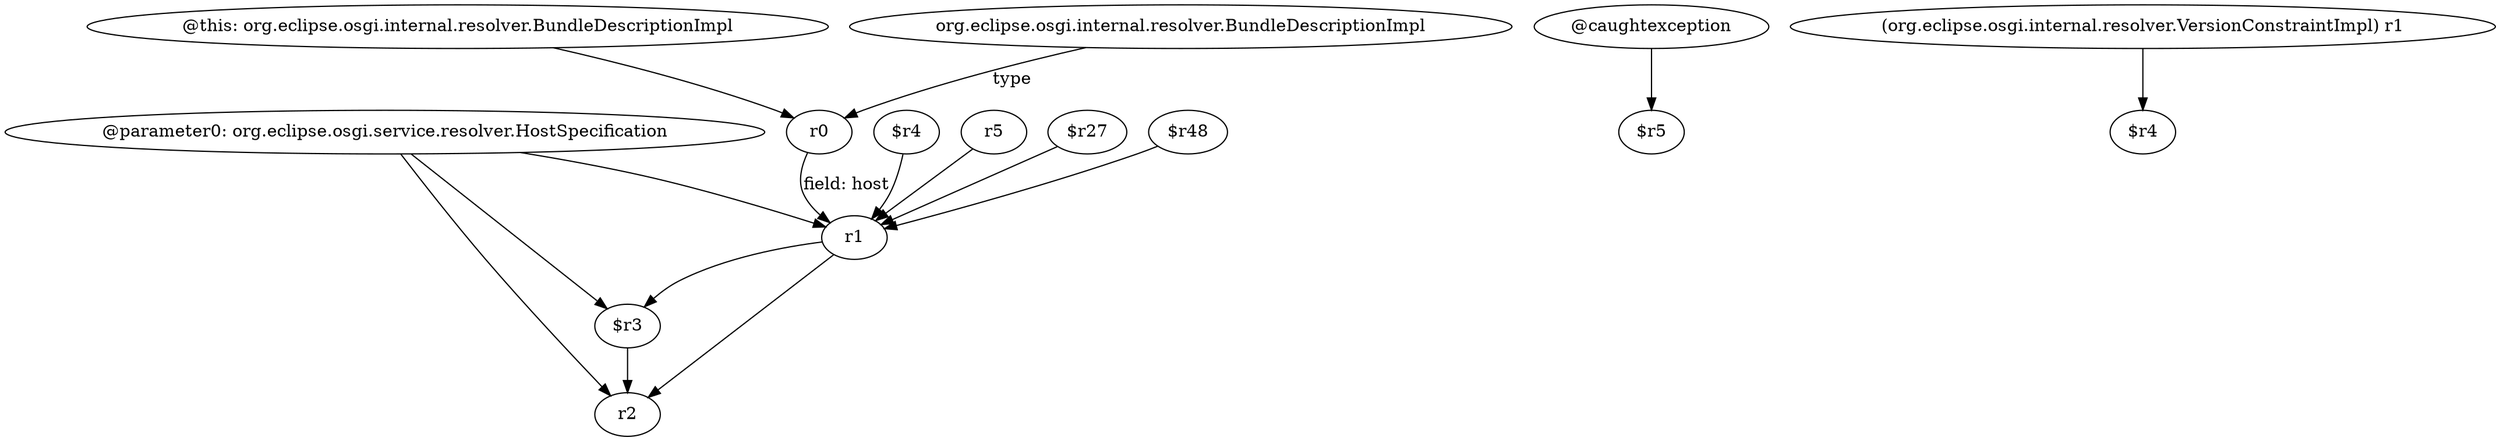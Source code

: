 digraph g {
0[label="$r48"]
1[label="r1"]
0->1[label=""]
2[label="$r3"]
1->2[label=""]
3[label="r2"]
1->3[label=""]
4[label="@caughtexception"]
5[label="$r5"]
4->5[label=""]
6[label="@this: org.eclipse.osgi.internal.resolver.BundleDescriptionImpl"]
7[label="r0"]
6->7[label=""]
8[label="@parameter0: org.eclipse.osgi.service.resolver.HostSpecification"]
8->3[label=""]
8->1[label=""]
9[label="$r4"]
9->1[label=""]
8->2[label=""]
10[label="r5"]
10->1[label=""]
11[label="org.eclipse.osgi.internal.resolver.BundleDescriptionImpl"]
11->7[label="type"]
12[label="$r27"]
12->1[label=""]
7->1[label="field: host"]
2->3[label=""]
13[label="(org.eclipse.osgi.internal.resolver.VersionConstraintImpl) r1"]
14[label="$r4"]
13->14[label=""]
}